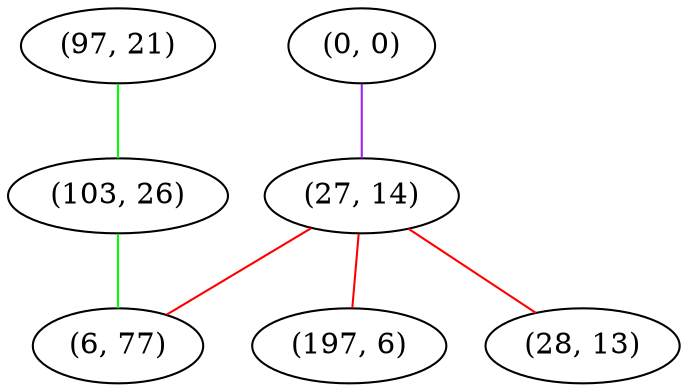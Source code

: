 graph "" {
"(97, 21)";
"(0, 0)";
"(27, 14)";
"(103, 26)";
"(197, 6)";
"(6, 77)";
"(28, 13)";
"(97, 21)" -- "(103, 26)"  [color=green, key=0, weight=2];
"(0, 0)" -- "(27, 14)"  [color=purple, key=0, weight=4];
"(27, 14)" -- "(28, 13)"  [color=red, key=0, weight=1];
"(27, 14)" -- "(197, 6)"  [color=red, key=0, weight=1];
"(27, 14)" -- "(6, 77)"  [color=red, key=0, weight=1];
"(103, 26)" -- "(6, 77)"  [color=green, key=0, weight=2];
}

